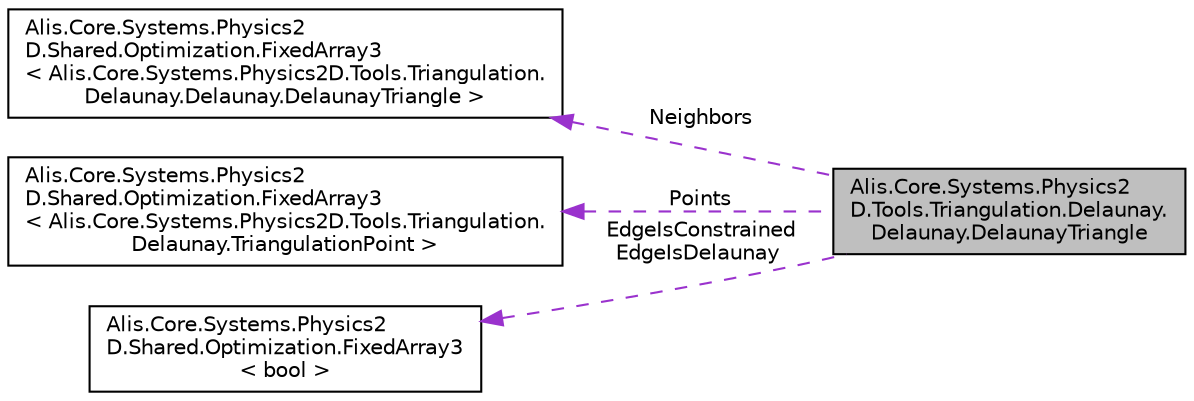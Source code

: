 digraph "Alis.Core.Systems.Physics2D.Tools.Triangulation.Delaunay.Delaunay.DelaunayTriangle"
{
 // LATEX_PDF_SIZE
  edge [fontname="Helvetica",fontsize="10",labelfontname="Helvetica",labelfontsize="10"];
  node [fontname="Helvetica",fontsize="10",shape=record];
  rankdir="LR";
  Node1 [label="Alis.Core.Systems.Physics2\lD.Tools.Triangulation.Delaunay.\lDelaunay.DelaunayTriangle",height=0.2,width=0.4,color="black", fillcolor="grey75", style="filled", fontcolor="black",tooltip="The delaunay triangle class"];
  Node2 -> Node1 [dir="back",color="darkorchid3",fontsize="10",style="dashed",label=" Neighbors" ,fontname="Helvetica"];
  Node2 [label="Alis.Core.Systems.Physics2\lD.Shared.Optimization.FixedArray3\l\< Alis.Core.Systems.Physics2D.Tools.Triangulation.\lDelaunay.Delaunay.DelaunayTriangle \>",height=0.2,width=0.4,color="black", fillcolor="white", style="filled",URL="$struct_alis_1_1_core_1_1_systems_1_1_physics2_d_1_1_shared_1_1_optimization_1_1_fixed_array3.html",tooltip=" "];
  Node3 -> Node1 [dir="back",color="darkorchid3",fontsize="10",style="dashed",label=" Points" ,fontname="Helvetica"];
  Node3 [label="Alis.Core.Systems.Physics2\lD.Shared.Optimization.FixedArray3\l\< Alis.Core.Systems.Physics2D.Tools.Triangulation.\lDelaunay.TriangulationPoint \>",height=0.2,width=0.4,color="black", fillcolor="white", style="filled",URL="$struct_alis_1_1_core_1_1_systems_1_1_physics2_d_1_1_shared_1_1_optimization_1_1_fixed_array3.html",tooltip=" "];
  Node4 -> Node1 [dir="back",color="darkorchid3",fontsize="10",style="dashed",label=" EdgeIsConstrained\nEdgeIsDelaunay" ,fontname="Helvetica"];
  Node4 [label="Alis.Core.Systems.Physics2\lD.Shared.Optimization.FixedArray3\l\< bool \>",height=0.2,width=0.4,color="black", fillcolor="white", style="filled",URL="$struct_alis_1_1_core_1_1_systems_1_1_physics2_d_1_1_shared_1_1_optimization_1_1_fixed_array3.html",tooltip=" "];
}

